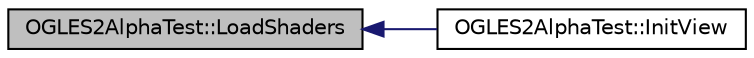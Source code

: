 digraph "OGLES2AlphaTest::LoadShaders"
{
  edge [fontname="Helvetica",fontsize="10",labelfontname="Helvetica",labelfontsize="10"];
  node [fontname="Helvetica",fontsize="10",shape=record];
  rankdir="LR";
  Node1 [label="OGLES2AlphaTest::LoadShaders",height=0.2,width=0.4,color="black", fillcolor="grey75", style="filled", fontcolor="black"];
  Node1 -> Node2 [dir="back",color="midnightblue",fontsize="10",style="solid"];
  Node2 [label="OGLES2AlphaTest::InitView",height=0.2,width=0.4,color="black", fillcolor="white", style="filled",URL="$class_o_g_l_e_s2_alpha_test.html#a33622abe768ddf0e2208874674942873"];
}
